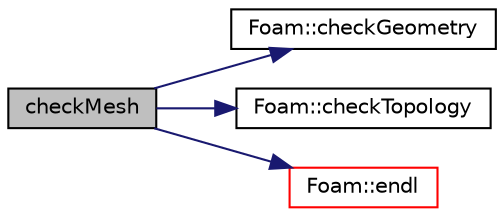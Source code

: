 digraph "checkMesh"
{
  bgcolor="transparent";
  edge [fontname="Helvetica",fontsize="10",labelfontname="Helvetica",labelfontsize="10"];
  node [fontname="Helvetica",fontsize="10",shape=record];
  rankdir="LR";
  Node1 [label="checkMesh",height=0.2,width=0.4,color="black", fillcolor="grey75", style="filled", fontcolor="black"];
  Node1 -> Node2 [color="midnightblue",fontsize="10",style="solid",fontname="Helvetica"];
  Node2 [label="Foam::checkGeometry",height=0.2,width=0.4,color="black",URL="$a10725.html#a8f123d3f502a7abd13bdd94c0e4cea16"];
  Node1 -> Node3 [color="midnightblue",fontsize="10",style="solid",fontname="Helvetica"];
  Node3 [label="Foam::checkTopology",height=0.2,width=0.4,color="black",URL="$a10725.html#a5016c7a089a06552dd375cf5005fd952"];
  Node1 -> Node4 [color="midnightblue",fontsize="10",style="solid",fontname="Helvetica"];
  Node4 [label="Foam::endl",height=0.2,width=0.4,color="red",URL="$a10725.html#a2db8fe02a0d3909e9351bb4275b23ce4",tooltip="Add newline and flush stream. "];
}
